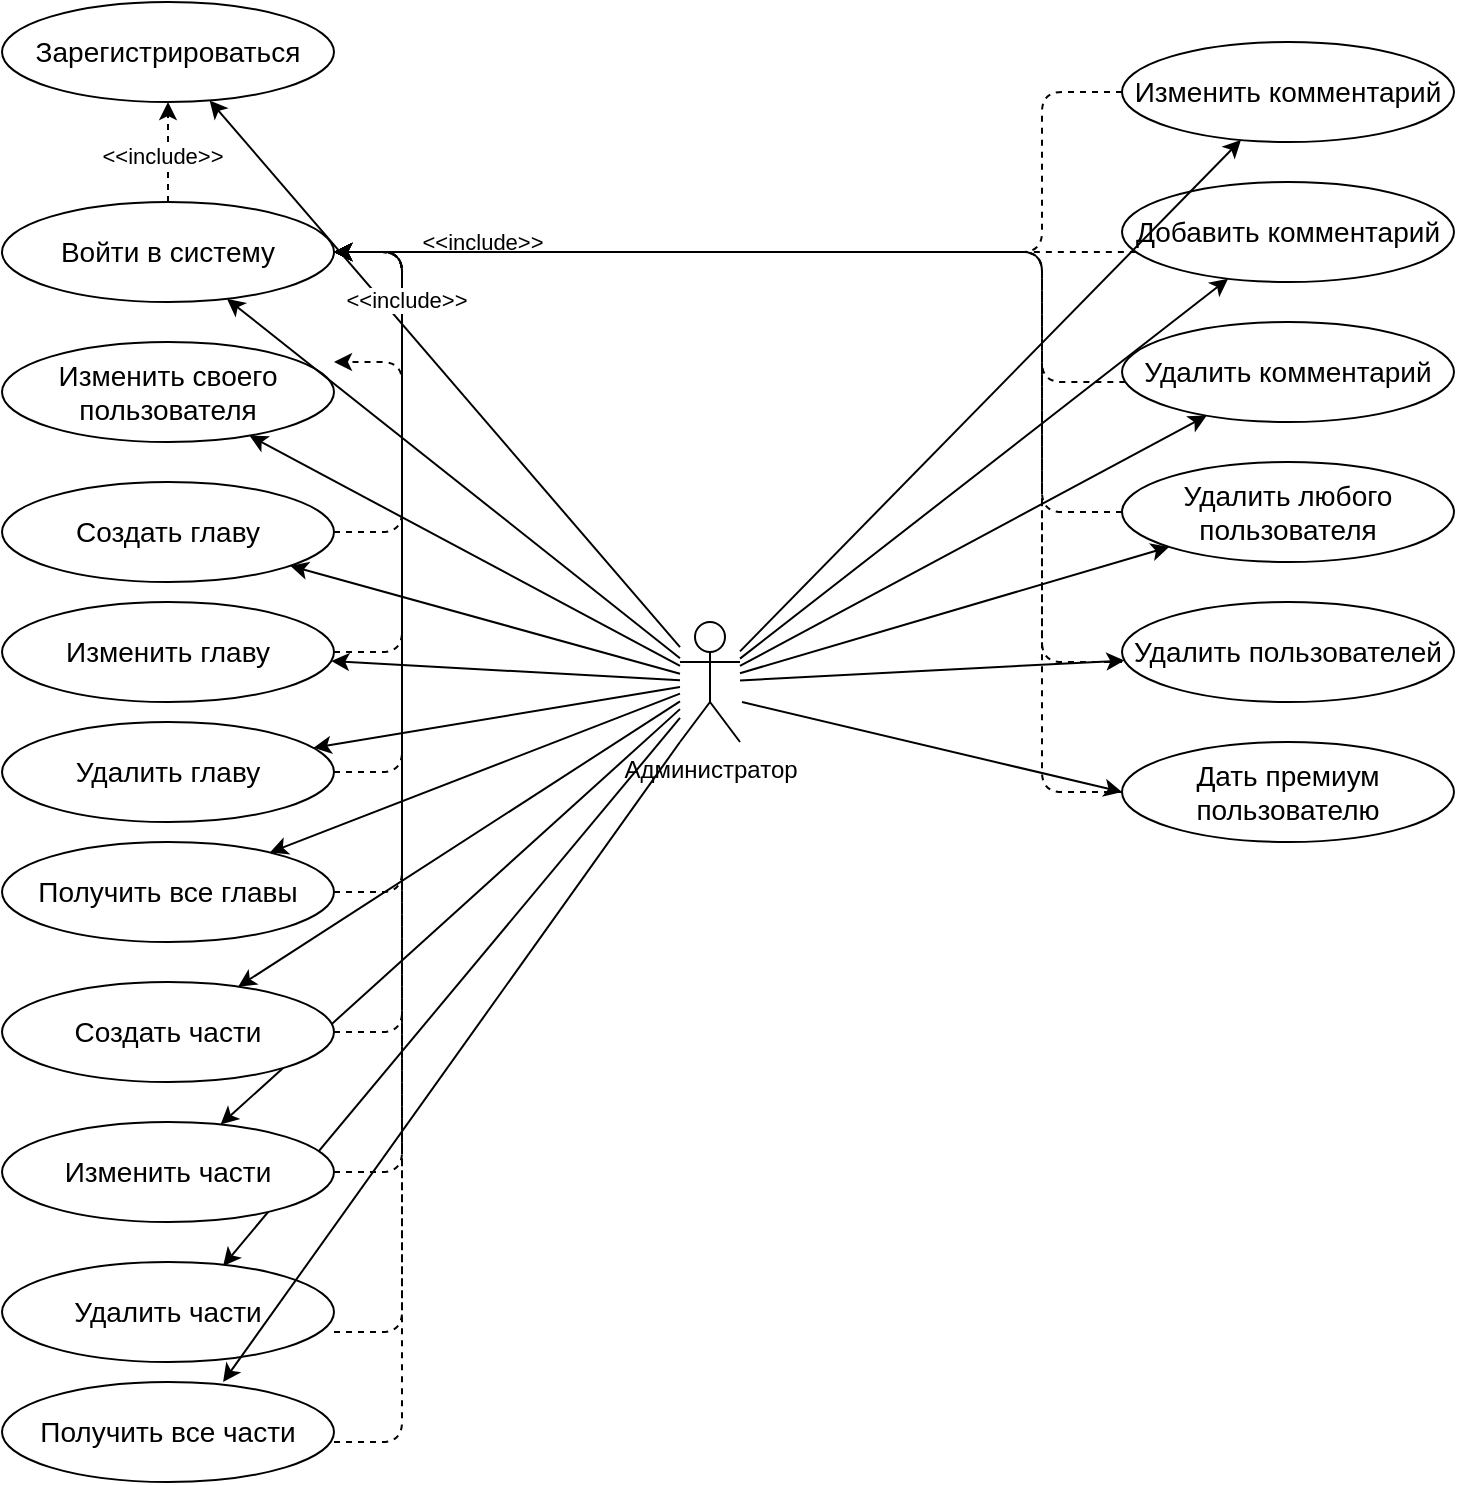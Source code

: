 <mxfile pages="3">
    <diagram id="G97i-W1D9DYcRq47s2UK" name="Администратор">
        <mxGraphModel dx="1051" dy="634" grid="1" gridSize="10" guides="1" tooltips="1" connect="1" arrows="1" fold="1" page="1" pageScale="1" pageWidth="827" pageHeight="1169" math="0" shadow="0">
            <root>
                <mxCell id="0"/>
                <mxCell id="1" parent="0"/>
                <mxCell id="RxLexrAR9fo_K17NFaEO-41" style="edgeStyle=elbowEdgeStyle;rounded=1;orthogonalLoop=1;jettySize=auto;html=1;dashed=1;" parent="1" target="RxLexrAR9fo_K17NFaEO-11" edge="1">
                    <mxGeometry relative="1" as="geometry">
                        <Array as="points">
                            <mxPoint x="260" y="320"/>
                        </Array>
                        <mxPoint x="226.0" y="595" as="sourcePoint"/>
                    </mxGeometry>
                </mxCell>
                <mxCell id="RxLexrAR9fo_K17NFaEO-40" style="edgeStyle=elbowEdgeStyle;rounded=1;orthogonalLoop=1;jettySize=auto;html=1;dashed=1;" parent="1" target="RxLexrAR9fo_K17NFaEO-11" edge="1">
                    <mxGeometry relative="1" as="geometry">
                        <Array as="points">
                            <mxPoint x="260" y="320"/>
                        </Array>
                        <mxPoint x="226.0" y="525" as="sourcePoint"/>
                    </mxGeometry>
                </mxCell>
                <mxCell id="RxLexrAR9fo_K17NFaEO-8" value="Зарегистрироваться" style="ellipse;whiteSpace=wrap;html=1;fontSize=14;" parent="1" vertex="1">
                    <mxGeometry x="60" y="10" width="166" height="50" as="geometry"/>
                </mxCell>
                <mxCell id="RxLexrAR9fo_K17NFaEO-9" style="edgeStyle=orthogonalEdgeStyle;rounded=0;orthogonalLoop=1;jettySize=auto;html=1;endArrow=classic;endFill=1;dashed=1;" parent="1" source="RxLexrAR9fo_K17NFaEO-11" target="RxLexrAR9fo_K17NFaEO-8" edge="1">
                    <mxGeometry relative="1" as="geometry"/>
                </mxCell>
                <mxCell id="RxLexrAR9fo_K17NFaEO-10" value="&amp;lt;&amp;lt;include&amp;gt;&amp;gt;" style="edgeLabel;html=1;align=center;verticalAlign=middle;resizable=0;points=[];" parent="RxLexrAR9fo_K17NFaEO-9" vertex="1" connectable="0">
                    <mxGeometry x="0.273" y="3" relative="1" as="geometry">
                        <mxPoint y="9" as="offset"/>
                    </mxGeometry>
                </mxCell>
                <mxCell id="RxLexrAR9fo_K17NFaEO-11" value="Войти в систему" style="ellipse;whiteSpace=wrap;html=1;fontSize=14;" parent="1" vertex="1">
                    <mxGeometry x="60" y="110" width="166" height="50" as="geometry"/>
                </mxCell>
                <mxCell id="RxLexrAR9fo_K17NFaEO-12" value="Создать главу" style="ellipse;whiteSpace=wrap;html=1;fontSize=14;" parent="1" vertex="1">
                    <mxGeometry x="60" y="250" width="166" height="50" as="geometry"/>
                </mxCell>
                <mxCell id="RxLexrAR9fo_K17NFaEO-13" value="Изменить главу" style="ellipse;whiteSpace=wrap;html=1;fontSize=14;" parent="1" vertex="1">
                    <mxGeometry x="60" y="310" width="166" height="50" as="geometry"/>
                </mxCell>
                <mxCell id="RxLexrAR9fo_K17NFaEO-14" style="edgeStyle=elbowEdgeStyle;rounded=1;orthogonalLoop=1;jettySize=auto;html=1;dashed=1;endArrow=classic;endFill=1;" parent="1" source="RxLexrAR9fo_K17NFaEO-15" target="RxLexrAR9fo_K17NFaEO-11" edge="1">
                    <mxGeometry relative="1" as="geometry">
                        <Array as="points">
                            <mxPoint x="260" y="300"/>
                        </Array>
                    </mxGeometry>
                </mxCell>
                <mxCell id="RxLexrAR9fo_K17NFaEO-15" value="Удалить главу" style="ellipse;whiteSpace=wrap;html=1;fontSize=14;" parent="1" vertex="1">
                    <mxGeometry x="60" y="370" width="166" height="50" as="geometry"/>
                </mxCell>
                <mxCell id="RxLexrAR9fo_K17NFaEO-16" style="edgeStyle=elbowEdgeStyle;rounded=1;orthogonalLoop=1;jettySize=auto;html=1;dashed=1;endArrow=classic;endFill=1;" parent="1" source="RxLexrAR9fo_K17NFaEO-17" target="RxLexrAR9fo_K17NFaEO-11" edge="1">
                    <mxGeometry relative="1" as="geometry">
                        <Array as="points">
                            <mxPoint x="580" y="135"/>
                        </Array>
                    </mxGeometry>
                </mxCell>
                <mxCell id="RxLexrAR9fo_K17NFaEO-17" value="Добавить комментарий" style="ellipse;whiteSpace=wrap;html=1;fontSize=14;" parent="1" vertex="1">
                    <mxGeometry x="620" y="100" width="166" height="50" as="geometry"/>
                </mxCell>
                <mxCell id="RxLexrAR9fo_K17NFaEO-18" style="edgeStyle=elbowEdgeStyle;rounded=1;orthogonalLoop=1;jettySize=auto;html=1;dashed=1;endArrow=classic;endFill=1;" parent="1" source="RxLexrAR9fo_K17NFaEO-19" target="RxLexrAR9fo_K17NFaEO-11" edge="1">
                    <mxGeometry relative="1" as="geometry">
                        <Array as="points">
                            <mxPoint x="580" y="200"/>
                        </Array>
                    </mxGeometry>
                </mxCell>
                <mxCell id="RxLexrAR9fo_K17NFaEO-19" value="Удалить комментарий" style="ellipse;whiteSpace=wrap;html=1;fontSize=14;" parent="1" vertex="1">
                    <mxGeometry x="620" y="170" width="166" height="50" as="geometry"/>
                </mxCell>
                <mxCell id="RxLexrAR9fo_K17NFaEO-20" style="edgeStyle=elbowEdgeStyle;rounded=1;orthogonalLoop=1;jettySize=auto;html=1;dashed=1;endArrow=classic;endFill=1;" parent="1" target="RxLexrAR9fo_K17NFaEO-11" edge="1">
                    <mxGeometry relative="1" as="geometry">
                        <Array as="points">
                            <mxPoint x="260" y="360"/>
                        </Array>
                        <mxPoint x="226.0" y="675" as="sourcePoint"/>
                    </mxGeometry>
                </mxCell>
                <mxCell id="RxLexrAR9fo_K17NFaEO-22" style="edgeStyle=elbowEdgeStyle;rounded=1;orthogonalLoop=1;jettySize=auto;html=1;endArrow=classic;endFill=1;dashed=1;" parent="1" source="RxLexrAR9fo_K17NFaEO-12" target="RxLexrAR9fo_K17NFaEO-11" edge="1">
                    <mxGeometry relative="1" as="geometry">
                        <mxPoint x="-177" y="100" as="sourcePoint"/>
                        <mxPoint x="-177" y="50" as="targetPoint"/>
                        <Array as="points">
                            <mxPoint x="260" y="210"/>
                        </Array>
                    </mxGeometry>
                </mxCell>
                <mxCell id="RxLexrAR9fo_K17NFaEO-23" value="&amp;lt;&amp;lt;include&amp;gt;&amp;gt;" style="edgeLabel;html=1;align=center;verticalAlign=middle;resizable=0;points=[];" parent="RxLexrAR9fo_K17NFaEO-22" vertex="1" connectable="0">
                    <mxGeometry x="0.273" y="3" relative="1" as="geometry">
                        <mxPoint x="43" y="-47" as="offset"/>
                    </mxGeometry>
                </mxCell>
                <mxCell id="RxLexrAR9fo_K17NFaEO-24" style="edgeStyle=elbowEdgeStyle;rounded=1;orthogonalLoop=1;jettySize=auto;html=1;endArrow=classic;endFill=1;dashed=1;" parent="1" source="RxLexrAR9fo_K17NFaEO-13" target="RxLexrAR9fo_K17NFaEO-11" edge="1">
                    <mxGeometry relative="1" as="geometry">
                        <mxPoint x="-94" y="205" as="sourcePoint"/>
                        <mxPoint x="-94" y="125" as="targetPoint"/>
                        <Array as="points">
                            <mxPoint x="260" y="250"/>
                        </Array>
                    </mxGeometry>
                </mxCell>
                <mxCell id="RxLexrAR9fo_K17NFaEO-25" style="edgeStyle=elbowEdgeStyle;rounded=1;orthogonalLoop=1;jettySize=auto;html=1;dashed=1;" parent="1" source="RxLexrAR9fo_K17NFaEO-26" target="RxLexrAR9fo_K17NFaEO-11" edge="1">
                    <mxGeometry relative="1" as="geometry">
                        <Array as="points">
                            <mxPoint x="580" y="230"/>
                        </Array>
                    </mxGeometry>
                </mxCell>
                <mxCell id="RxLexrAR9fo_K17NFaEO-26" value="Удалить любого пользователя" style="ellipse;whiteSpace=wrap;html=1;fontSize=14;" parent="1" vertex="1">
                    <mxGeometry x="620" y="240" width="166" height="50" as="geometry"/>
                </mxCell>
                <mxCell id="RxLexrAR9fo_K17NFaEO-27" style="edgeStyle=elbowEdgeStyle;rounded=1;orthogonalLoop=1;jettySize=auto;html=1;dashed=1;exitX=0;exitY=0.5;exitDx=0;exitDy=0;" parent="1" source="shaau-iIlV5mejq1RMoS-7" target="RxLexrAR9fo_K17NFaEO-11" edge="1">
                    <mxGeometry relative="1" as="geometry">
                        <Array as="points">
                            <mxPoint x="580" y="330"/>
                            <mxPoint x="580" y="280"/>
                        </Array>
                    </mxGeometry>
                </mxCell>
                <mxCell id="RxLexrAR9fo_K17NFaEO-28" value="Удалить пользователей" style="ellipse;whiteSpace=wrap;html=1;fontSize=14;" parent="1" vertex="1">
                    <mxGeometry x="620" y="310" width="166" height="50" as="geometry"/>
                </mxCell>
                <mxCell id="RxLexrAR9fo_K17NFaEO-29" value="Изменить своего пользователя" style="ellipse;whiteSpace=wrap;html=1;fontSize=14;" parent="1" vertex="1">
                    <mxGeometry x="60" y="180" width="166" height="50" as="geometry"/>
                </mxCell>
                <mxCell id="RxLexrAR9fo_K17NFaEO-30" value="Изменить комментарий" style="ellipse;whiteSpace=wrap;html=1;fontSize=14;" parent="1" vertex="1">
                    <mxGeometry x="620" y="30" width="166" height="50" as="geometry"/>
                </mxCell>
                <mxCell id="RxLexrAR9fo_K17NFaEO-31" style="edgeStyle=elbowEdgeStyle;rounded=1;orthogonalLoop=1;jettySize=auto;html=1;dashed=1;endArrow=classic;endFill=1;" parent="1" source="RxLexrAR9fo_K17NFaEO-30" target="RxLexrAR9fo_K17NFaEO-11" edge="1">
                    <mxGeometry relative="1" as="geometry">
                        <Array as="points">
                            <mxPoint x="580" y="105"/>
                        </Array>
                    </mxGeometry>
                </mxCell>
                <mxCell id="RxLexrAR9fo_K17NFaEO-37" style="edgeStyle=elbowEdgeStyle;rounded=1;orthogonalLoop=1;jettySize=auto;html=1;dashed=1;" parent="1" source="RxLexrAR9fo_K17NFaEO-32" target="RxLexrAR9fo_K17NFaEO-11" edge="1">
                    <mxGeometry relative="1" as="geometry">
                        <Array as="points">
                            <mxPoint x="260" y="250"/>
                            <mxPoint x="580" y="90"/>
                        </Array>
                    </mxGeometry>
                </mxCell>
                <mxCell id="RxLexrAR9fo_K17NFaEO-32" value="Получить все главы" style="ellipse;whiteSpace=wrap;html=1;fontSize=14;" parent="1" vertex="1">
                    <mxGeometry x="60" y="430" width="166" height="50" as="geometry"/>
                </mxCell>
                <mxCell id="RxLexrAR9fo_K17NFaEO-42" style="rounded=1;orthogonalLoop=1;jettySize=auto;html=1;" parent="1" source="RxLexrAR9fo_K17NFaEO-35" target="RxLexrAR9fo_K17NFaEO-30" edge="1">
                    <mxGeometry relative="1" as="geometry">
                        <mxPoint x="520" y="200" as="targetPoint"/>
                    </mxGeometry>
                </mxCell>
                <mxCell id="RxLexrAR9fo_K17NFaEO-43" style="edgeStyle=none;rounded=1;orthogonalLoop=1;jettySize=auto;html=1;" parent="1" source="RxLexrAR9fo_K17NFaEO-35" target="RxLexrAR9fo_K17NFaEO-17" edge="1">
                    <mxGeometry relative="1" as="geometry"/>
                </mxCell>
                <mxCell id="RxLexrAR9fo_K17NFaEO-44" style="edgeStyle=none;rounded=1;orthogonalLoop=1;jettySize=auto;html=1;" parent="1" source="RxLexrAR9fo_K17NFaEO-35" target="RxLexrAR9fo_K17NFaEO-19" edge="1">
                    <mxGeometry relative="1" as="geometry"/>
                </mxCell>
                <mxCell id="RxLexrAR9fo_K17NFaEO-45" style="edgeStyle=none;rounded=1;orthogonalLoop=1;jettySize=auto;html=1;" parent="1" source="RxLexrAR9fo_K17NFaEO-35" target="RxLexrAR9fo_K17NFaEO-26" edge="1">
                    <mxGeometry relative="1" as="geometry"/>
                </mxCell>
                <mxCell id="RxLexrAR9fo_K17NFaEO-46" style="edgeStyle=none;rounded=1;orthogonalLoop=1;jettySize=auto;html=1;" parent="1" source="RxLexrAR9fo_K17NFaEO-35" target="RxLexrAR9fo_K17NFaEO-28" edge="1">
                    <mxGeometry relative="1" as="geometry"/>
                </mxCell>
                <mxCell id="RxLexrAR9fo_K17NFaEO-47" style="edgeStyle=none;rounded=1;orthogonalLoop=1;jettySize=auto;html=1;" parent="1" source="RxLexrAR9fo_K17NFaEO-35" target="RxLexrAR9fo_K17NFaEO-8" edge="1">
                    <mxGeometry relative="1" as="geometry"/>
                </mxCell>
                <mxCell id="RxLexrAR9fo_K17NFaEO-48" style="edgeStyle=none;rounded=1;orthogonalLoop=1;jettySize=auto;html=1;" parent="1" source="RxLexrAR9fo_K17NFaEO-35" target="RxLexrAR9fo_K17NFaEO-11" edge="1">
                    <mxGeometry relative="1" as="geometry"/>
                </mxCell>
                <mxCell id="RxLexrAR9fo_K17NFaEO-49" style="edgeStyle=none;rounded=1;orthogonalLoop=1;jettySize=auto;html=1;" parent="1" source="RxLexrAR9fo_K17NFaEO-35" target="RxLexrAR9fo_K17NFaEO-29" edge="1">
                    <mxGeometry relative="1" as="geometry"/>
                </mxCell>
                <mxCell id="RxLexrAR9fo_K17NFaEO-50" style="edgeStyle=none;rounded=1;orthogonalLoop=1;jettySize=auto;html=1;" parent="1" source="RxLexrAR9fo_K17NFaEO-35" target="RxLexrAR9fo_K17NFaEO-12" edge="1">
                    <mxGeometry relative="1" as="geometry"/>
                </mxCell>
                <mxCell id="RxLexrAR9fo_K17NFaEO-51" style="edgeStyle=none;rounded=1;orthogonalLoop=1;jettySize=auto;html=1;" parent="1" source="RxLexrAR9fo_K17NFaEO-35" target="RxLexrAR9fo_K17NFaEO-13" edge="1">
                    <mxGeometry relative="1" as="geometry"/>
                </mxCell>
                <mxCell id="RxLexrAR9fo_K17NFaEO-52" style="edgeStyle=none;rounded=1;orthogonalLoop=1;jettySize=auto;html=1;" parent="1" source="RxLexrAR9fo_K17NFaEO-35" target="RxLexrAR9fo_K17NFaEO-15" edge="1">
                    <mxGeometry relative="1" as="geometry"/>
                </mxCell>
                <mxCell id="RxLexrAR9fo_K17NFaEO-53" style="edgeStyle=none;rounded=1;orthogonalLoop=1;jettySize=auto;html=1;" parent="1" source="RxLexrAR9fo_K17NFaEO-35" target="RxLexrAR9fo_K17NFaEO-32" edge="1">
                    <mxGeometry relative="1" as="geometry"/>
                </mxCell>
                <mxCell id="RxLexrAR9fo_K17NFaEO-54" style="edgeStyle=none;rounded=1;orthogonalLoop=1;jettySize=auto;html=1;" parent="1" source="RxLexrAR9fo_K17NFaEO-35" edge="1">
                    <mxGeometry relative="1" as="geometry">
                        <mxPoint x="178.078" y="502.342" as="targetPoint"/>
                    </mxGeometry>
                </mxCell>
                <mxCell id="RxLexrAR9fo_K17NFaEO-55" style="edgeStyle=none;rounded=1;orthogonalLoop=1;jettySize=auto;html=1;" parent="1" source="RxLexrAR9fo_K17NFaEO-35" edge="1">
                    <mxGeometry relative="1" as="geometry">
                        <mxPoint x="169.27" y="571.285" as="targetPoint"/>
                    </mxGeometry>
                </mxCell>
                <mxCell id="RxLexrAR9fo_K17NFaEO-56" style="edgeStyle=none;rounded=1;orthogonalLoop=1;jettySize=auto;html=1;" parent="1" source="RxLexrAR9fo_K17NFaEO-35" edge="1">
                    <mxGeometry relative="1" as="geometry">
                        <mxPoint x="170.549" y="641.984" as="targetPoint"/>
                    </mxGeometry>
                </mxCell>
                <mxCell id="RxLexrAR9fo_K17NFaEO-35" value="Администратор" style="shape=umlActor;verticalLabelPosition=bottom;verticalAlign=top;html=1;outlineConnect=0;" parent="1" vertex="1">
                    <mxGeometry x="399" y="320" width="30" height="60" as="geometry"/>
                </mxCell>
                <mxCell id="RxLexrAR9fo_K17NFaEO-39" value="&amp;lt;&amp;lt;include&amp;gt;&amp;gt;" style="edgeLabel;html=1;align=center;verticalAlign=middle;resizable=0;points=[];" parent="1" vertex="1" connectable="0">
                    <mxGeometry x="260" y="160.005" as="geometry">
                        <mxPoint x="2" y="-1" as="offset"/>
                    </mxGeometry>
                </mxCell>
                <mxCell id="shaau-iIlV5mejq1RMoS-1" value="Создать части" style="ellipse;whiteSpace=wrap;html=1;fontSize=14;" parent="1" vertex="1">
                    <mxGeometry x="60" y="500" width="166" height="50" as="geometry"/>
                </mxCell>
                <mxCell id="shaau-iIlV5mejq1RMoS-2" value="Изменить части" style="ellipse;whiteSpace=wrap;html=1;fontSize=14;" parent="1" vertex="1">
                    <mxGeometry x="60" y="570" width="166" height="50" as="geometry"/>
                </mxCell>
                <mxCell id="shaau-iIlV5mejq1RMoS-3" value="Удалить части" style="ellipse;whiteSpace=wrap;html=1;fontSize=14;" parent="1" vertex="1">
                    <mxGeometry x="60" y="640" width="166" height="50" as="geometry"/>
                </mxCell>
                <mxCell id="shaau-iIlV5mejq1RMoS-4" value="Получить все части" style="ellipse;whiteSpace=wrap;html=1;fontSize=14;" parent="1" vertex="1">
                    <mxGeometry x="60" y="700" width="166" height="50" as="geometry"/>
                </mxCell>
                <mxCell id="shaau-iIlV5mejq1RMoS-5" style="edgeStyle=elbowEdgeStyle;rounded=1;orthogonalLoop=1;jettySize=auto;html=1;dashed=1;endArrow=classic;endFill=1;" parent="1" edge="1">
                    <mxGeometry relative="1" as="geometry">
                        <Array as="points">
                            <mxPoint x="260" y="415"/>
                        </Array>
                        <mxPoint x="226.0" y="730" as="sourcePoint"/>
                        <mxPoint x="226" y="190" as="targetPoint"/>
                    </mxGeometry>
                </mxCell>
                <mxCell id="shaau-iIlV5mejq1RMoS-6" style="edgeStyle=none;rounded=1;orthogonalLoop=1;jettySize=auto;html=1;exitX=0;exitY=1;exitDx=0;exitDy=0;exitPerimeter=0;" parent="1" source="RxLexrAR9fo_K17NFaEO-35" edge="1">
                    <mxGeometry relative="1" as="geometry">
                        <mxPoint x="399" y="426.02" as="sourcePoint"/>
                        <mxPoint x="170.549" y="700.004" as="targetPoint"/>
                    </mxGeometry>
                </mxCell>
                <mxCell id="shaau-iIlV5mejq1RMoS-7" value="Дать премиум пользователю" style="ellipse;whiteSpace=wrap;html=1;fontSize=14;" parent="1" vertex="1">
                    <mxGeometry x="620" y="380" width="166" height="50" as="geometry"/>
                </mxCell>
                <mxCell id="shaau-iIlV5mejq1RMoS-8" style="edgeStyle=none;rounded=1;orthogonalLoop=1;jettySize=auto;html=1;entryX=0;entryY=0.5;entryDx=0;entryDy=0;" parent="1" target="shaau-iIlV5mejq1RMoS-7" edge="1">
                    <mxGeometry relative="1" as="geometry">
                        <mxPoint x="430" y="360" as="sourcePoint"/>
                        <mxPoint x="631" y="349" as="targetPoint"/>
                    </mxGeometry>
                </mxCell>
                <mxCell id="GU3GA-6iXD39knGtAeZU-2" style="edgeStyle=elbowEdgeStyle;rounded=1;orthogonalLoop=1;jettySize=auto;html=1;dashed=1;entryX=1;entryY=0.5;entryDx=0;entryDy=0;" parent="1" target="RxLexrAR9fo_K17NFaEO-11" edge="1">
                    <mxGeometry relative="1" as="geometry">
                        <Array as="points">
                            <mxPoint x="580" y="285"/>
                        </Array>
                        <mxPoint x="620" y="340" as="sourcePoint"/>
                        <mxPoint x="226" y="140" as="targetPoint"/>
                    </mxGeometry>
                </mxCell>
            </root>
        </mxGraphModel>
    </diagram>
    <diagram id="lyqg9mUECsdkwfx_HGhm" name="Премиум">
        <mxGraphModel dx="-603" dy="634" grid="1" gridSize="10" guides="1" tooltips="1" connect="1" arrows="1" fold="1" page="1" pageScale="1" pageWidth="827" pageHeight="1169" math="0" shadow="0">
            <root>
                <mxCell id="0"/>
                <mxCell id="1" parent="0"/>
                <mxCell id="iOQdm_HkCMZLgdiHDmDZ-31" style="edgeStyle=elbowEdgeStyle;rounded=1;orthogonalLoop=1;jettySize=auto;html=1;dashed=1;" parent="1" source="iOQdm_HkCMZLgdiHDmDZ-32" target="iOQdm_HkCMZLgdiHDmDZ-36" edge="1">
                    <mxGeometry relative="1" as="geometry">
                        <Array as="points">
                            <mxPoint x="1915" y="330"/>
                        </Array>
                    </mxGeometry>
                </mxCell>
                <mxCell id="iOQdm_HkCMZLgdiHDmDZ-32" value="Читать премиум главы" style="ellipse;whiteSpace=wrap;html=1;fontSize=14;" parent="1" vertex="1">
                    <mxGeometry x="1715" y="510" width="166" height="50" as="geometry"/>
                </mxCell>
                <mxCell id="iOQdm_HkCMZLgdiHDmDZ-33" value="Зарегистрироваться" style="ellipse;whiteSpace=wrap;html=1;fontSize=14;" parent="1" vertex="1">
                    <mxGeometry x="1715" y="20" width="166" height="50" as="geometry"/>
                </mxCell>
                <mxCell id="iOQdm_HkCMZLgdiHDmDZ-34" style="edgeStyle=orthogonalEdgeStyle;rounded=0;orthogonalLoop=1;jettySize=auto;html=1;endArrow=classic;endFill=1;dashed=1;" parent="1" source="iOQdm_HkCMZLgdiHDmDZ-36" target="iOQdm_HkCMZLgdiHDmDZ-33" edge="1">
                    <mxGeometry relative="1" as="geometry"/>
                </mxCell>
                <mxCell id="iOQdm_HkCMZLgdiHDmDZ-35" value="&amp;lt;&amp;lt;include&amp;gt;&amp;gt;" style="edgeLabel;html=1;align=center;verticalAlign=middle;resizable=0;points=[];" parent="iOQdm_HkCMZLgdiHDmDZ-34" vertex="1" connectable="0">
                    <mxGeometry x="0.273" y="3" relative="1" as="geometry">
                        <mxPoint y="9" as="offset"/>
                    </mxGeometry>
                </mxCell>
                <mxCell id="iOQdm_HkCMZLgdiHDmDZ-36" value="Войти в систему" style="ellipse;whiteSpace=wrap;html=1;fontSize=14;" parent="1" vertex="1">
                    <mxGeometry x="1715" y="120" width="166" height="50" as="geometry"/>
                </mxCell>
                <mxCell id="iOQdm_HkCMZLgdiHDmDZ-37" value="Создать комментарий" style="ellipse;whiteSpace=wrap;html=1;fontSize=14;" parent="1" vertex="1">
                    <mxGeometry x="1715" y="260" width="166" height="50" as="geometry"/>
                </mxCell>
                <mxCell id="iOQdm_HkCMZLgdiHDmDZ-38" value="Изменить комментарий" style="ellipse;whiteSpace=wrap;html=1;fontSize=14;" parent="1" vertex="1">
                    <mxGeometry x="1715" y="320" width="166" height="50" as="geometry"/>
                </mxCell>
                <mxCell id="iOQdm_HkCMZLgdiHDmDZ-39" style="edgeStyle=elbowEdgeStyle;rounded=1;orthogonalLoop=1;jettySize=auto;html=1;dashed=1;endArrow=classic;endFill=1;" parent="1" source="iOQdm_HkCMZLgdiHDmDZ-40" target="iOQdm_HkCMZLgdiHDmDZ-36" edge="1">
                    <mxGeometry relative="1" as="geometry">
                        <Array as="points">
                            <mxPoint x="1915" y="310"/>
                        </Array>
                    </mxGeometry>
                </mxCell>
                <mxCell id="iOQdm_HkCMZLgdiHDmDZ-40" value="Удалить комментарий" style="ellipse;whiteSpace=wrap;html=1;fontSize=14;" parent="1" vertex="1">
                    <mxGeometry x="1715" y="380" width="166" height="50" as="geometry"/>
                </mxCell>
                <mxCell id="iOQdm_HkCMZLgdiHDmDZ-41" style="edgeStyle=elbowEdgeStyle;rounded=1;orthogonalLoop=1;jettySize=auto;html=1;endArrow=classic;endFill=1;dashed=1;" parent="1" source="iOQdm_HkCMZLgdiHDmDZ-37" target="iOQdm_HkCMZLgdiHDmDZ-36" edge="1">
                    <mxGeometry relative="1" as="geometry">
                        <mxPoint x="1478" y="110" as="sourcePoint"/>
                        <mxPoint x="1478" y="60" as="targetPoint"/>
                        <Array as="points">
                            <mxPoint x="1915" y="220"/>
                        </Array>
                    </mxGeometry>
                </mxCell>
                <mxCell id="iOQdm_HkCMZLgdiHDmDZ-42" style="edgeStyle=elbowEdgeStyle;rounded=1;orthogonalLoop=1;jettySize=auto;html=1;endArrow=classic;endFill=1;dashed=1;" parent="1" source="iOQdm_HkCMZLgdiHDmDZ-38" target="iOQdm_HkCMZLgdiHDmDZ-36" edge="1">
                    <mxGeometry relative="1" as="geometry">
                        <mxPoint x="1561" y="215" as="sourcePoint"/>
                        <mxPoint x="1561" y="135" as="targetPoint"/>
                        <Array as="points">
                            <mxPoint x="1915" y="260"/>
                        </Array>
                    </mxGeometry>
                </mxCell>
                <mxCell id="iOQdm_HkCMZLgdiHDmDZ-43" value="Изменить своего пользователя" style="ellipse;whiteSpace=wrap;html=1;fontSize=14;" parent="1" vertex="1">
                    <mxGeometry x="1715" y="190" width="166" height="50" as="geometry"/>
                </mxCell>
                <mxCell id="iOQdm_HkCMZLgdiHDmDZ-44" style="edgeStyle=elbowEdgeStyle;rounded=1;orthogonalLoop=1;jettySize=auto;html=1;dashed=1;" parent="1" source="iOQdm_HkCMZLgdiHDmDZ-45" target="iOQdm_HkCMZLgdiHDmDZ-36" edge="1">
                    <mxGeometry relative="1" as="geometry">
                        <Array as="points">
                            <mxPoint x="1915" y="260"/>
                            <mxPoint x="2235" y="100"/>
                        </Array>
                    </mxGeometry>
                </mxCell>
                <mxCell id="iOQdm_HkCMZLgdiHDmDZ-45" value="Читать бесплатные главы" style="ellipse;whiteSpace=wrap;html=1;fontSize=14;" parent="1" vertex="1">
                    <mxGeometry x="1715" y="440" width="166" height="50" as="geometry"/>
                </mxCell>
                <mxCell id="iOQdm_HkCMZLgdiHDmDZ-46" style="edgeStyle=none;rounded=1;orthogonalLoop=1;jettySize=auto;html=1;" parent="1" source="iOQdm_HkCMZLgdiHDmDZ-55" target="iOQdm_HkCMZLgdiHDmDZ-33" edge="1">
                    <mxGeometry relative="1" as="geometry"/>
                </mxCell>
                <mxCell id="iOQdm_HkCMZLgdiHDmDZ-47" style="edgeStyle=none;rounded=1;orthogonalLoop=1;jettySize=auto;html=1;" parent="1" source="iOQdm_HkCMZLgdiHDmDZ-55" target="iOQdm_HkCMZLgdiHDmDZ-36" edge="1">
                    <mxGeometry relative="1" as="geometry"/>
                </mxCell>
                <mxCell id="iOQdm_HkCMZLgdiHDmDZ-48" style="edgeStyle=none;rounded=1;orthogonalLoop=1;jettySize=auto;html=1;" parent="1" source="iOQdm_HkCMZLgdiHDmDZ-55" target="iOQdm_HkCMZLgdiHDmDZ-43" edge="1">
                    <mxGeometry relative="1" as="geometry"/>
                </mxCell>
                <mxCell id="iOQdm_HkCMZLgdiHDmDZ-49" style="edgeStyle=none;rounded=1;orthogonalLoop=1;jettySize=auto;html=1;" parent="1" source="iOQdm_HkCMZLgdiHDmDZ-55" target="iOQdm_HkCMZLgdiHDmDZ-37" edge="1">
                    <mxGeometry relative="1" as="geometry"/>
                </mxCell>
                <mxCell id="iOQdm_HkCMZLgdiHDmDZ-50" style="edgeStyle=none;rounded=1;orthogonalLoop=1;jettySize=auto;html=1;" parent="1" source="iOQdm_HkCMZLgdiHDmDZ-55" target="iOQdm_HkCMZLgdiHDmDZ-38" edge="1">
                    <mxGeometry relative="1" as="geometry"/>
                </mxCell>
                <mxCell id="iOQdm_HkCMZLgdiHDmDZ-51" style="edgeStyle=none;rounded=1;orthogonalLoop=1;jettySize=auto;html=1;" parent="1" source="iOQdm_HkCMZLgdiHDmDZ-55" target="iOQdm_HkCMZLgdiHDmDZ-40" edge="1">
                    <mxGeometry relative="1" as="geometry"/>
                </mxCell>
                <mxCell id="iOQdm_HkCMZLgdiHDmDZ-52" style="edgeStyle=none;rounded=1;orthogonalLoop=1;jettySize=auto;html=1;" parent="1" source="iOQdm_HkCMZLgdiHDmDZ-55" target="iOQdm_HkCMZLgdiHDmDZ-45" edge="1">
                    <mxGeometry relative="1" as="geometry"/>
                </mxCell>
                <mxCell id="iOQdm_HkCMZLgdiHDmDZ-53" style="edgeStyle=none;rounded=1;orthogonalLoop=1;jettySize=auto;html=1;" parent="1" source="iOQdm_HkCMZLgdiHDmDZ-55" target="iOQdm_HkCMZLgdiHDmDZ-32" edge="1">
                    <mxGeometry relative="1" as="geometry"/>
                </mxCell>
                <mxCell id="iOQdm_HkCMZLgdiHDmDZ-55" value="Премиум&lt;br&gt;пользователь" style="shape=umlActor;verticalLabelPosition=bottom;verticalAlign=top;html=1;outlineConnect=0;" parent="1" vertex="1">
                    <mxGeometry x="2054" y="330" width="31" height="60" as="geometry"/>
                </mxCell>
                <mxCell id="iOQdm_HkCMZLgdiHDmDZ-56" value="&amp;lt;&amp;lt;include&amp;gt;&amp;gt;" style="edgeLabel;html=1;align=center;verticalAlign=middle;resizable=0;points=[];" parent="1" vertex="1" connectable="0">
                    <mxGeometry x="1915" y="170.005" as="geometry">
                        <mxPoint x="2" y="-1" as="offset"/>
                    </mxGeometry>
                </mxCell>
            </root>
        </mxGraphModel>
    </diagram>
    <diagram id="v8O1ee1hcuBlyzNCkWyk" name="Простой">
        <mxGraphModel dx="-603" dy="634" grid="1" gridSize="10" guides="1" tooltips="1" connect="1" arrows="1" fold="1" page="1" pageScale="1" pageWidth="827" pageHeight="1169" math="0" shadow="0">
            <root>
                <mxCell id="0"/>
                <mxCell id="1" parent="0"/>
                <mxCell id="aNF8Hjy5MYYZBk_om-a_-5" value="Зарегистрироваться" style="ellipse;whiteSpace=wrap;html=1;fontSize=14;" parent="1" vertex="1">
                    <mxGeometry x="1705" y="10" width="166" height="50" as="geometry"/>
                </mxCell>
                <mxCell id="aNF8Hjy5MYYZBk_om-a_-6" style="edgeStyle=orthogonalEdgeStyle;rounded=0;orthogonalLoop=1;jettySize=auto;html=1;endArrow=classic;endFill=1;dashed=1;" parent="1" source="aNF8Hjy5MYYZBk_om-a_-8" target="aNF8Hjy5MYYZBk_om-a_-5" edge="1">
                    <mxGeometry relative="1" as="geometry"/>
                </mxCell>
                <mxCell id="aNF8Hjy5MYYZBk_om-a_-7" value="&amp;lt;&amp;lt;include&amp;gt;&amp;gt;" style="edgeLabel;html=1;align=center;verticalAlign=middle;resizable=0;points=[];" parent="aNF8Hjy5MYYZBk_om-a_-6" vertex="1" connectable="0">
                    <mxGeometry x="0.273" y="3" relative="1" as="geometry">
                        <mxPoint y="9" as="offset"/>
                    </mxGeometry>
                </mxCell>
                <mxCell id="aNF8Hjy5MYYZBk_om-a_-8" value="Войти в систему" style="ellipse;whiteSpace=wrap;html=1;fontSize=14;" parent="1" vertex="1">
                    <mxGeometry x="1705" y="110" width="166" height="50" as="geometry"/>
                </mxCell>
                <mxCell id="aNF8Hjy5MYYZBk_om-a_-9" value="Создать комментарий" style="ellipse;whiteSpace=wrap;html=1;fontSize=14;" parent="1" vertex="1">
                    <mxGeometry x="1705" y="250" width="166" height="50" as="geometry"/>
                </mxCell>
                <mxCell id="aNF8Hjy5MYYZBk_om-a_-10" value="Изменить комментарий" style="ellipse;whiteSpace=wrap;html=1;fontSize=14;" parent="1" vertex="1">
                    <mxGeometry x="1705" y="310" width="166" height="50" as="geometry"/>
                </mxCell>
                <mxCell id="aNF8Hjy5MYYZBk_om-a_-11" style="edgeStyle=elbowEdgeStyle;rounded=1;orthogonalLoop=1;jettySize=auto;html=1;dashed=1;endArrow=classic;endFill=1;" parent="1" source="aNF8Hjy5MYYZBk_om-a_-12" target="aNF8Hjy5MYYZBk_om-a_-8" edge="1">
                    <mxGeometry relative="1" as="geometry">
                        <Array as="points">
                            <mxPoint x="1905" y="300"/>
                        </Array>
                    </mxGeometry>
                </mxCell>
                <mxCell id="aNF8Hjy5MYYZBk_om-a_-12" value="Удалить комментарий" style="ellipse;whiteSpace=wrap;html=1;fontSize=14;" parent="1" vertex="1">
                    <mxGeometry x="1705" y="370" width="166" height="50" as="geometry"/>
                </mxCell>
                <mxCell id="aNF8Hjy5MYYZBk_om-a_-13" style="edgeStyle=elbowEdgeStyle;rounded=1;orthogonalLoop=1;jettySize=auto;html=1;endArrow=classic;endFill=1;dashed=1;" parent="1" source="aNF8Hjy5MYYZBk_om-a_-9" target="aNF8Hjy5MYYZBk_om-a_-8" edge="1">
                    <mxGeometry relative="1" as="geometry">
                        <mxPoint x="1468" y="100" as="sourcePoint"/>
                        <mxPoint x="1468" y="50" as="targetPoint"/>
                        <Array as="points">
                            <mxPoint x="1905" y="210"/>
                        </Array>
                    </mxGeometry>
                </mxCell>
                <mxCell id="aNF8Hjy5MYYZBk_om-a_-14" style="edgeStyle=elbowEdgeStyle;rounded=1;orthogonalLoop=1;jettySize=auto;html=1;endArrow=classic;endFill=1;dashed=1;" parent="1" source="aNF8Hjy5MYYZBk_om-a_-10" target="aNF8Hjy5MYYZBk_om-a_-8" edge="1">
                    <mxGeometry relative="1" as="geometry">
                        <mxPoint x="1551" y="205" as="sourcePoint"/>
                        <mxPoint x="1551" y="125" as="targetPoint"/>
                        <Array as="points">
                            <mxPoint x="1905" y="250"/>
                        </Array>
                    </mxGeometry>
                </mxCell>
                <mxCell id="aNF8Hjy5MYYZBk_om-a_-15" value="Изменить своего пользователя" style="ellipse;whiteSpace=wrap;html=1;fontSize=14;" parent="1" vertex="1">
                    <mxGeometry x="1705" y="180" width="166" height="50" as="geometry"/>
                </mxCell>
                <mxCell id="aNF8Hjy5MYYZBk_om-a_-16" style="edgeStyle=elbowEdgeStyle;rounded=1;orthogonalLoop=1;jettySize=auto;html=1;dashed=1;" parent="1" source="aNF8Hjy5MYYZBk_om-a_-17" target="aNF8Hjy5MYYZBk_om-a_-8" edge="1">
                    <mxGeometry relative="1" as="geometry">
                        <Array as="points">
                            <mxPoint x="1905" y="250"/>
                            <mxPoint x="2225" y="90"/>
                        </Array>
                    </mxGeometry>
                </mxCell>
                <mxCell id="aNF8Hjy5MYYZBk_om-a_-17" value="Читать бесплатные главы" style="ellipse;whiteSpace=wrap;html=1;fontSize=14;" parent="1" vertex="1">
                    <mxGeometry x="1705" y="430" width="166" height="50" as="geometry"/>
                </mxCell>
                <mxCell id="aNF8Hjy5MYYZBk_om-a_-18" style="edgeStyle=none;rounded=1;orthogonalLoop=1;jettySize=auto;html=1;" parent="1" source="aNF8Hjy5MYYZBk_om-a_-27" target="aNF8Hjy5MYYZBk_om-a_-5" edge="1">
                    <mxGeometry relative="1" as="geometry"/>
                </mxCell>
                <mxCell id="aNF8Hjy5MYYZBk_om-a_-19" style="edgeStyle=none;rounded=1;orthogonalLoop=1;jettySize=auto;html=1;" parent="1" source="aNF8Hjy5MYYZBk_om-a_-27" target="aNF8Hjy5MYYZBk_om-a_-8" edge="1">
                    <mxGeometry relative="1" as="geometry"/>
                </mxCell>
                <mxCell id="aNF8Hjy5MYYZBk_om-a_-20" style="edgeStyle=none;rounded=1;orthogonalLoop=1;jettySize=auto;html=1;" parent="1" source="aNF8Hjy5MYYZBk_om-a_-27" target="aNF8Hjy5MYYZBk_om-a_-15" edge="1">
                    <mxGeometry relative="1" as="geometry"/>
                </mxCell>
                <mxCell id="aNF8Hjy5MYYZBk_om-a_-21" style="edgeStyle=none;rounded=1;orthogonalLoop=1;jettySize=auto;html=1;" parent="1" source="aNF8Hjy5MYYZBk_om-a_-27" target="aNF8Hjy5MYYZBk_om-a_-9" edge="1">
                    <mxGeometry relative="1" as="geometry"/>
                </mxCell>
                <mxCell id="aNF8Hjy5MYYZBk_om-a_-22" style="edgeStyle=none;rounded=1;orthogonalLoop=1;jettySize=auto;html=1;" parent="1" source="aNF8Hjy5MYYZBk_om-a_-27" target="aNF8Hjy5MYYZBk_om-a_-10" edge="1">
                    <mxGeometry relative="1" as="geometry"/>
                </mxCell>
                <mxCell id="aNF8Hjy5MYYZBk_om-a_-23" style="edgeStyle=none;rounded=1;orthogonalLoop=1;jettySize=auto;html=1;" parent="1" source="aNF8Hjy5MYYZBk_om-a_-27" target="aNF8Hjy5MYYZBk_om-a_-12" edge="1">
                    <mxGeometry relative="1" as="geometry"/>
                </mxCell>
                <mxCell id="aNF8Hjy5MYYZBk_om-a_-24" style="edgeStyle=none;rounded=1;orthogonalLoop=1;jettySize=auto;html=1;" parent="1" source="aNF8Hjy5MYYZBk_om-a_-27" target="aNF8Hjy5MYYZBk_om-a_-17" edge="1">
                    <mxGeometry relative="1" as="geometry"/>
                </mxCell>
                <mxCell id="aNF8Hjy5MYYZBk_om-a_-27" value="Простой&lt;br&gt;пользователь" style="shape=umlActor;verticalLabelPosition=bottom;verticalAlign=top;html=1;outlineConnect=0;" parent="1" vertex="1">
                    <mxGeometry x="2044" y="320" width="31" height="60" as="geometry"/>
                </mxCell>
                <mxCell id="aNF8Hjy5MYYZBk_om-a_-28" value="&amp;lt;&amp;lt;include&amp;gt;&amp;gt;" style="edgeLabel;html=1;align=center;verticalAlign=middle;resizable=0;points=[];" parent="1" vertex="1" connectable="0">
                    <mxGeometry x="1905" y="160.005" as="geometry">
                        <mxPoint x="2" y="-1" as="offset"/>
                    </mxGeometry>
                </mxCell>
            </root>
        </mxGraphModel>
    </diagram>
</mxfile>
